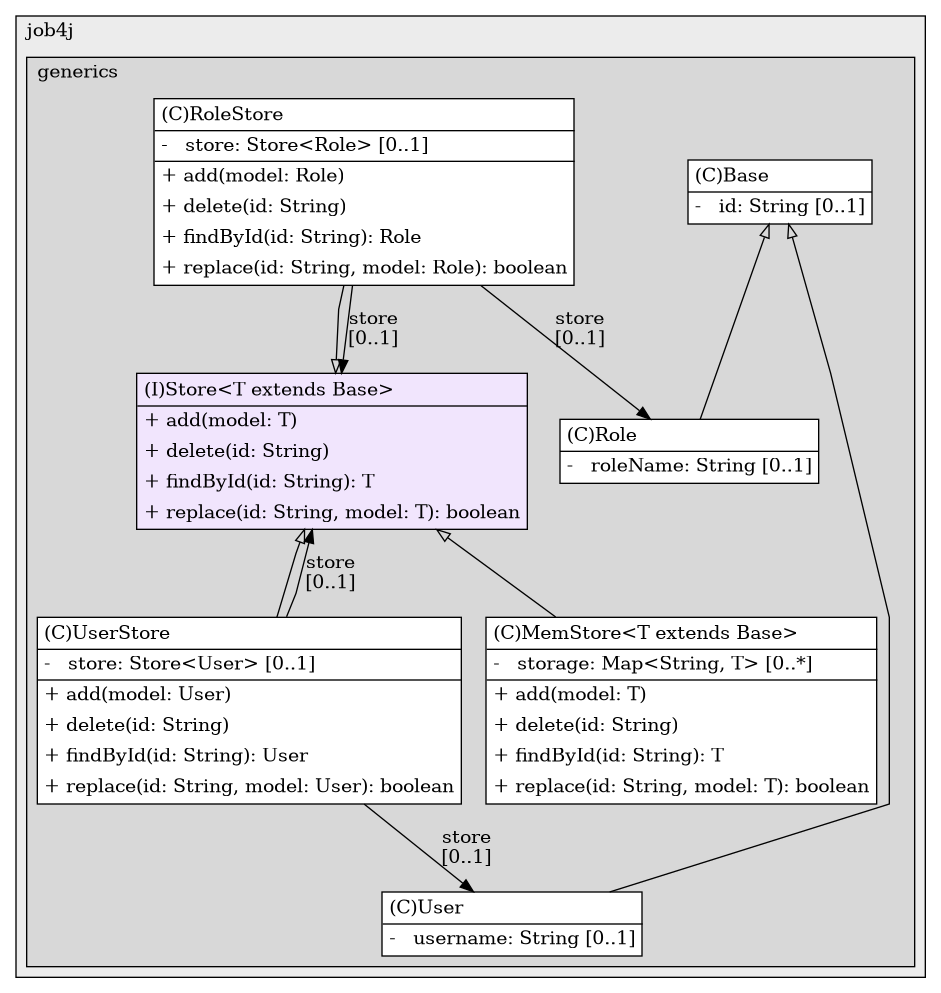 @startuml

/' diagram meta data start
config=StructureConfiguration;
{
  "projectClassification": {
    "searchMode": "OpenProject", // OpenProject, AllProjects
    "includedProjects": "",
    "pathEndKeywords": "*.impl",
    "isClientPath": "",
    "isClientName": "",
    "isTestPath": "",
    "isTestName": "",
    "isMappingPath": "",
    "isMappingName": "",
    "isDataAccessPath": "",
    "isDataAccessName": "",
    "isDataStructurePath": "",
    "isDataStructureName": "",
    "isInterfaceStructuresPath": "",
    "isInterfaceStructuresName": "",
    "isEntryPointPath": "",
    "isEntryPointName": "",
    "treatFinalFieldsAsMandatory": false
  },
  "graphRestriction": {
    "classPackageExcludeFilter": "",
    "classPackageIncludeFilter": "",
    "classNameExcludeFilter": "",
    "classNameIncludeFilter": "",
    "methodNameExcludeFilter": "",
    "methodNameIncludeFilter": "",
    "removeByInheritance": "", // inheritance/annotation based filtering is done in a second step
    "removeByAnnotation": "",
    "removeByClassPackage": "", // cleanup the graph after inheritance/annotation based filtering is done
    "removeByClassName": "",
    "cutMappings": false,
    "cutEnum": true,
    "cutTests": true,
    "cutClient": true,
    "cutDataAccess": false,
    "cutInterfaceStructures": false,
    "cutDataStructures": false,
    "cutGetterAndSetter": true,
    "cutConstructors": true
  },
  "graphTraversal": {
    "forwardDepth": 6,
    "backwardDepth": 6,
    "classPackageExcludeFilter": "",
    "classPackageIncludeFilter": "",
    "classNameExcludeFilter": "",
    "classNameIncludeFilter": "",
    "methodNameExcludeFilter": "",
    "methodNameIncludeFilter": "",
    "hideMappings": false,
    "hideDataStructures": false,
    "hidePrivateMethods": true,
    "hideInterfaceCalls": true, // indirection: implementation -> interface (is hidden) -> implementation
    "onlyShowApplicationEntryPoints": false, // root node is included
    "useMethodCallsForStructureDiagram": "ForwardOnly" // ForwardOnly, BothDirections, No
  },
  "details": {
    "aggregation": "GroupByClass", // ByClass, GroupByClass, None
    "showClassGenericTypes": true,
    "showMethods": true,
    "showMethodParameterNames": true,
    "showMethodParameterTypes": true,
    "showMethodReturnType": true,
    "showPackageLevels": 2,
    "showDetailedClassStructure": true
  },
  "rootClass": "ru.job4j.generics.store.Store",
  "extensionCallbackMethod": "" // qualified.class.name#methodName - signature: public static String method(String)
}
diagram meta data end '/



digraph g {
    rankdir="TB"
    splines=polyline
    

'nodes 
subgraph cluster_101295923 { 
   	label=job4j
	labeljust=l
	fillcolor="#ececec"
	style=filled
   
   subgraph cluster_1471669719 { 
   	label=generics
	labeljust=l
	fillcolor="#d8d8d8"
	style=filled
   
   Base259099435[
	label=<<TABLE BORDER="1" CELLBORDER="0" CELLPADDING="4" CELLSPACING="0">
<TR><TD ALIGN="LEFT" >(C)Base</TD></TR>
<HR/>
<TR><TD ALIGN="LEFT" >-   id: String [0..1]</TD></TR>
</TABLE>>
	style=filled
	margin=0
	shape=plaintext
	fillcolor="#FFFFFF"
];

MemStore259099435[
	label=<<TABLE BORDER="1" CELLBORDER="0" CELLPADDING="4" CELLSPACING="0">
<TR><TD ALIGN="LEFT" >(C)MemStore&lt;T extends Base&gt;</TD></TR>
<HR/>
<TR><TD ALIGN="LEFT" >-   storage: Map&lt;String, T&gt; [0..*]</TD></TR>
<HR/>
<TR><TD ALIGN="LEFT" >+ add(model: T)</TD></TR>
<TR><TD ALIGN="LEFT" >+ delete(id: String)</TD></TR>
<TR><TD ALIGN="LEFT" >+ findById(id: String): T</TD></TR>
<TR><TD ALIGN="LEFT" >+ replace(id: String, model: T): boolean</TD></TR>
</TABLE>>
	style=filled
	margin=0
	shape=plaintext
	fillcolor="#FFFFFF"
];

Role259099435[
	label=<<TABLE BORDER="1" CELLBORDER="0" CELLPADDING="4" CELLSPACING="0">
<TR><TD ALIGN="LEFT" >(C)Role</TD></TR>
<HR/>
<TR><TD ALIGN="LEFT" >-   roleName: String [0..1]</TD></TR>
</TABLE>>
	style=filled
	margin=0
	shape=plaintext
	fillcolor="#FFFFFF"
];

RoleStore259099435[
	label=<<TABLE BORDER="1" CELLBORDER="0" CELLPADDING="4" CELLSPACING="0">
<TR><TD ALIGN="LEFT" >(C)RoleStore</TD></TR>
<HR/>
<TR><TD ALIGN="LEFT" >-   store: Store&lt;Role&gt; [0..1]</TD></TR>
<HR/>
<TR><TD ALIGN="LEFT" >+ add(model: Role)</TD></TR>
<TR><TD ALIGN="LEFT" >+ delete(id: String)</TD></TR>
<TR><TD ALIGN="LEFT" >+ findById(id: String): Role</TD></TR>
<TR><TD ALIGN="LEFT" >+ replace(id: String, model: Role): boolean</TD></TR>
</TABLE>>
	style=filled
	margin=0
	shape=plaintext
	fillcolor="#FFFFFF"
];

Store259099435[
	label=<<TABLE BORDER="1" CELLBORDER="0" CELLPADDING="4" CELLSPACING="0">
<TR><TD ALIGN="LEFT" >(I)Store&lt;T extends Base&gt;</TD></TR>
<HR/>
<TR><TD ALIGN="LEFT" >+ add(model: T)</TD></TR>
<TR><TD ALIGN="LEFT" >+ delete(id: String)</TD></TR>
<TR><TD ALIGN="LEFT" >+ findById(id: String): T</TD></TR>
<TR><TD ALIGN="LEFT" >+ replace(id: String, model: T): boolean</TD></TR>
</TABLE>>
	style=filled
	margin=0
	shape=plaintext
	fillcolor="#F1E5FD"
];

User259099435[
	label=<<TABLE BORDER="1" CELLBORDER="0" CELLPADDING="4" CELLSPACING="0">
<TR><TD ALIGN="LEFT" >(C)User</TD></TR>
<HR/>
<TR><TD ALIGN="LEFT" >-   username: String [0..1]</TD></TR>
</TABLE>>
	style=filled
	margin=0
	shape=plaintext
	fillcolor="#FFFFFF"
];

UserStore259099435[
	label=<<TABLE BORDER="1" CELLBORDER="0" CELLPADDING="4" CELLSPACING="0">
<TR><TD ALIGN="LEFT" >(C)UserStore</TD></TR>
<HR/>
<TR><TD ALIGN="LEFT" >-   store: Store&lt;User&gt; [0..1]</TD></TR>
<HR/>
<TR><TD ALIGN="LEFT" >+ add(model: User)</TD></TR>
<TR><TD ALIGN="LEFT" >+ delete(id: String)</TD></TR>
<TR><TD ALIGN="LEFT" >+ findById(id: String): User</TD></TR>
<TR><TD ALIGN="LEFT" >+ replace(id: String, model: User): boolean</TD></TR>
</TABLE>>
	style=filled
	margin=0
	shape=plaintext
	fillcolor="#FFFFFF"
];
} 
} 

'edges    
Base259099435 -> Role259099435[arrowhead=none, arrowtail=empty, dir=both];
Base259099435 -> User259099435[arrowhead=none, arrowtail=empty, dir=both];
RoleStore259099435 -> Role259099435[label="store
[0..1]"];
RoleStore259099435 -> Store259099435[label="store
[0..1]"];
Store259099435 -> MemStore259099435[arrowhead=none, arrowtail=empty, dir=both];
Store259099435 -> RoleStore259099435[arrowhead=none, arrowtail=empty, dir=both];
Store259099435 -> UserStore259099435[arrowhead=none, arrowtail=empty, dir=both];
UserStore259099435 -> Store259099435[label="store
[0..1]"];
UserStore259099435 -> User259099435[label="store
[0..1]"];
    
}
@enduml